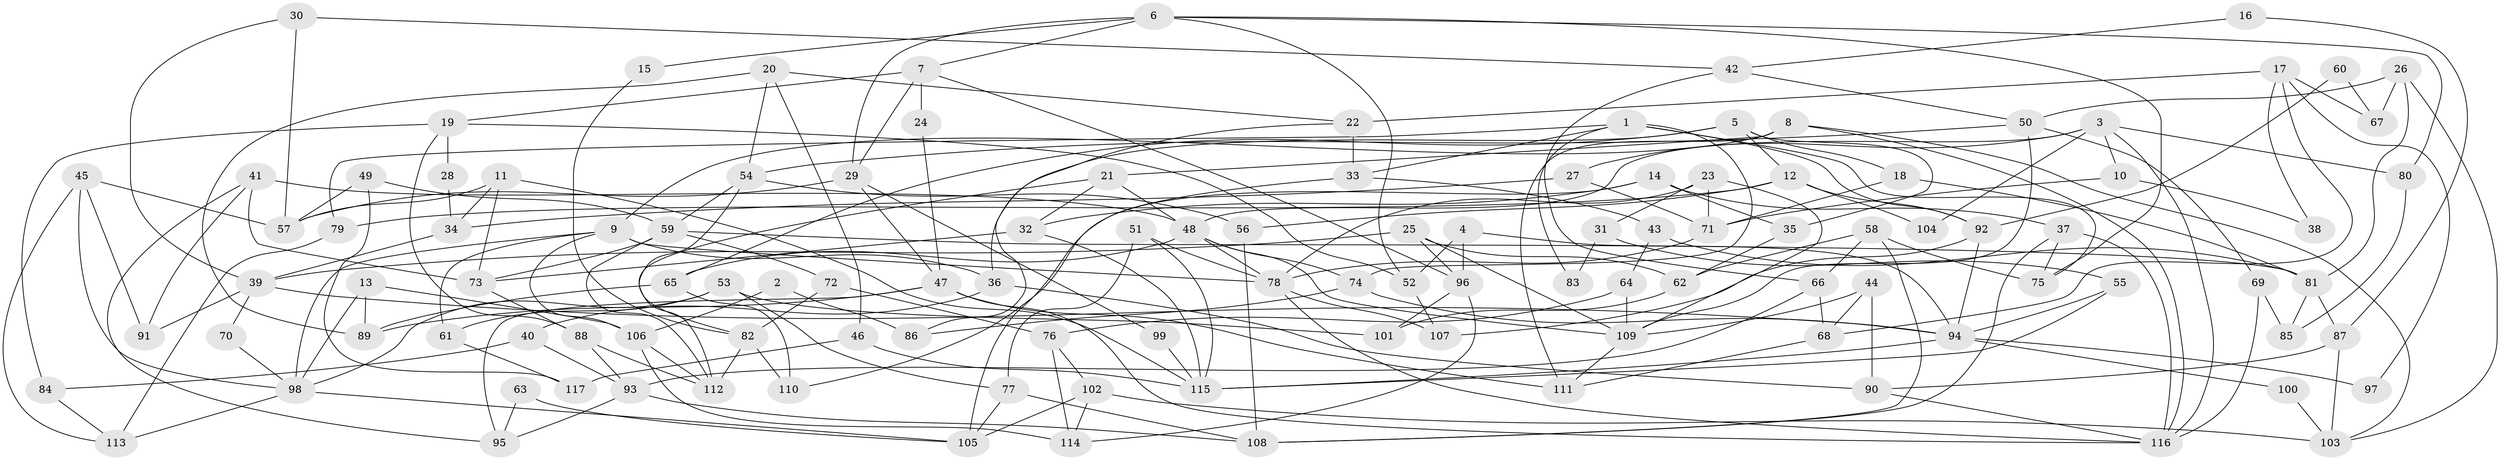 // Generated by graph-tools (version 1.1) at 2025/11/02/27/25 16:11:22]
// undirected, 117 vertices, 234 edges
graph export_dot {
graph [start="1"]
  node [color=gray90,style=filled];
  1;
  2;
  3;
  4;
  5;
  6;
  7;
  8;
  9;
  10;
  11;
  12;
  13;
  14;
  15;
  16;
  17;
  18;
  19;
  20;
  21;
  22;
  23;
  24;
  25;
  26;
  27;
  28;
  29;
  30;
  31;
  32;
  33;
  34;
  35;
  36;
  37;
  38;
  39;
  40;
  41;
  42;
  43;
  44;
  45;
  46;
  47;
  48;
  49;
  50;
  51;
  52;
  53;
  54;
  55;
  56;
  57;
  58;
  59;
  60;
  61;
  62;
  63;
  64;
  65;
  66;
  67;
  68;
  69;
  70;
  71;
  72;
  73;
  74;
  75;
  76;
  77;
  78;
  79;
  80;
  81;
  82;
  83;
  84;
  85;
  86;
  87;
  88;
  89;
  90;
  91;
  92;
  93;
  94;
  95;
  96;
  97;
  98;
  99;
  100;
  101;
  102;
  103;
  104;
  105;
  106;
  107;
  108;
  109;
  110;
  111;
  112;
  113;
  114;
  115;
  116;
  117;
  1 -- 92;
  1 -- 33;
  1 -- 74;
  1 -- 75;
  1 -- 79;
  1 -- 83;
  2 -- 106;
  2 -- 86;
  3 -- 116;
  3 -- 48;
  3 -- 10;
  3 -- 27;
  3 -- 80;
  3 -- 104;
  4 -- 94;
  4 -- 96;
  4 -- 52;
  5 -- 36;
  5 -- 65;
  5 -- 12;
  5 -- 18;
  5 -- 35;
  6 -- 75;
  6 -- 29;
  6 -- 7;
  6 -- 15;
  6 -- 52;
  6 -- 80;
  7 -- 29;
  7 -- 19;
  7 -- 24;
  7 -- 96;
  8 -- 103;
  8 -- 116;
  8 -- 9;
  8 -- 21;
  8 -- 111;
  9 -- 98;
  9 -- 36;
  9 -- 61;
  9 -- 78;
  9 -- 106;
  10 -- 71;
  10 -- 38;
  11 -- 115;
  11 -- 73;
  11 -- 34;
  11 -- 57;
  12 -- 92;
  12 -- 56;
  12 -- 79;
  12 -- 104;
  13 -- 106;
  13 -- 89;
  13 -- 98;
  14 -- 35;
  14 -- 37;
  14 -- 32;
  14 -- 110;
  15 -- 82;
  16 -- 87;
  16 -- 42;
  17 -- 68;
  17 -- 22;
  17 -- 38;
  17 -- 67;
  17 -- 97;
  18 -- 71;
  18 -- 81;
  19 -- 52;
  19 -- 28;
  19 -- 84;
  19 -- 88;
  20 -- 89;
  20 -- 54;
  20 -- 22;
  20 -- 46;
  21 -- 48;
  21 -- 32;
  21 -- 112;
  22 -- 33;
  22 -- 86;
  23 -- 78;
  23 -- 109;
  23 -- 31;
  23 -- 71;
  24 -- 47;
  25 -- 109;
  25 -- 62;
  25 -- 39;
  25 -- 96;
  26 -- 50;
  26 -- 81;
  26 -- 67;
  26 -- 103;
  27 -- 71;
  27 -- 34;
  28 -- 34;
  29 -- 57;
  29 -- 47;
  29 -- 99;
  30 -- 57;
  30 -- 39;
  30 -- 42;
  31 -- 55;
  31 -- 83;
  32 -- 73;
  32 -- 115;
  33 -- 105;
  33 -- 43;
  34 -- 39;
  35 -- 62;
  36 -- 40;
  36 -- 90;
  37 -- 75;
  37 -- 116;
  37 -- 108;
  39 -- 70;
  39 -- 91;
  39 -- 94;
  40 -- 93;
  40 -- 84;
  41 -- 73;
  41 -- 91;
  41 -- 48;
  41 -- 95;
  42 -- 66;
  42 -- 50;
  43 -- 81;
  43 -- 64;
  44 -- 90;
  44 -- 109;
  44 -- 68;
  45 -- 113;
  45 -- 98;
  45 -- 57;
  45 -- 91;
  46 -- 115;
  46 -- 117;
  47 -- 111;
  47 -- 95;
  47 -- 89;
  47 -- 116;
  48 -- 78;
  48 -- 65;
  48 -- 74;
  48 -- 109;
  49 -- 57;
  49 -- 59;
  49 -- 117;
  50 -- 54;
  50 -- 69;
  50 -- 109;
  51 -- 78;
  51 -- 115;
  51 -- 77;
  52 -- 107;
  53 -- 61;
  53 -- 77;
  53 -- 98;
  53 -- 101;
  54 -- 59;
  54 -- 56;
  54 -- 82;
  55 -- 115;
  55 -- 94;
  56 -- 108;
  58 -- 108;
  58 -- 66;
  58 -- 62;
  58 -- 75;
  59 -- 81;
  59 -- 73;
  59 -- 72;
  59 -- 112;
  60 -- 67;
  60 -- 92;
  61 -- 117;
  62 -- 101;
  63 -- 95;
  63 -- 105;
  64 -- 109;
  64 -- 76;
  65 -- 110;
  65 -- 89;
  66 -- 93;
  66 -- 68;
  68 -- 111;
  69 -- 85;
  69 -- 116;
  70 -- 98;
  71 -- 78;
  72 -- 82;
  72 -- 76;
  73 -- 88;
  74 -- 86;
  74 -- 94;
  76 -- 114;
  76 -- 102;
  77 -- 105;
  77 -- 108;
  78 -- 116;
  78 -- 107;
  79 -- 113;
  80 -- 85;
  81 -- 87;
  81 -- 85;
  82 -- 112;
  82 -- 110;
  84 -- 113;
  87 -- 90;
  87 -- 103;
  88 -- 112;
  88 -- 93;
  90 -- 116;
  92 -- 107;
  92 -- 94;
  93 -- 108;
  93 -- 95;
  94 -- 97;
  94 -- 100;
  94 -- 115;
  96 -- 101;
  96 -- 114;
  98 -- 105;
  98 -- 113;
  99 -- 115;
  100 -- 103;
  102 -- 114;
  102 -- 103;
  102 -- 105;
  106 -- 112;
  106 -- 114;
  109 -- 111;
}
